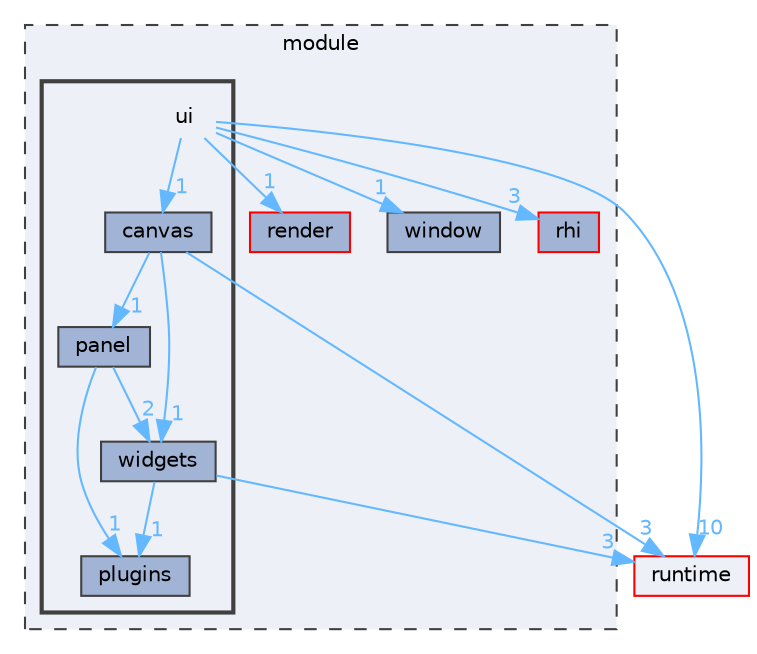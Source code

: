 digraph "module/ui"
{
 // LATEX_PDF_SIZE
  bgcolor="transparent";
  edge [fontname=Helvetica,fontsize=10,labelfontname=Helvetica,labelfontsize=10];
  node [fontname=Helvetica,fontsize=10,shape=box,height=0.2,width=0.4];
  compound=true
  subgraph clusterdir_a7b0466279106ea0b8f86f609f621680 {
    graph [ bgcolor="#edf0f7", pencolor="grey25", label="module", fontname=Helvetica,fontsize=10 style="filled,dashed", URL="dir_a7b0466279106ea0b8f86f609f621680.html",tooltip=""]
  dir_0f6785fc82aaf296bbf7a6c2d8652c96 [label="render", fillcolor="#a2b4d6", color="red", style="filled", URL="dir_0f6785fc82aaf296bbf7a6c2d8652c96.html",tooltip=""];
  dir_508c7e4af4003d3e0bfe3548d9c1d301 [label="window", fillcolor="#a2b4d6", color="grey25", style="filled", URL="dir_508c7e4af4003d3e0bfe3548d9c1d301.html",tooltip=""];
  dir_a82101ed7be5297bfaaa75b2c214095a [label="rhi", fillcolor="#a2b4d6", color="red", style="filled", URL="dir_a82101ed7be5297bfaaa75b2c214095a.html",tooltip=""];
  subgraph clusterdir_ba0bce3c51de02067d89f5231328fc45 {
    graph [ bgcolor="#edf0f7", pencolor="grey25", label="", fontname=Helvetica,fontsize=10 style="filled,bold", URL="dir_ba0bce3c51de02067d89f5231328fc45.html",tooltip=""]
    dir_ba0bce3c51de02067d89f5231328fc45 [shape=plaintext, label="ui"];
  dir_b62f7a3f9f8acb25f8075d172c63f915 [label="canvas", fillcolor="#a2b4d6", color="grey25", style="filled", URL="dir_b62f7a3f9f8acb25f8075d172c63f915.html",tooltip=""];
  dir_c536685952a720ce4db53b69532ef6b6 [label="panel", fillcolor="#a2b4d6", color="grey25", style="filled", URL="dir_c536685952a720ce4db53b69532ef6b6.html",tooltip=""];
  dir_22f79c51ab68c5f3026cedd3cf4cd17a [label="plugins", fillcolor="#a2b4d6", color="grey25", style="filled", URL="dir_22f79c51ab68c5f3026cedd3cf4cd17a.html",tooltip=""];
  dir_3e583209dd0340bcece4e4bd2366cefe [label="widgets", fillcolor="#a2b4d6", color="grey25", style="filled", URL="dir_3e583209dd0340bcece4e4bd2366cefe.html",tooltip=""];
  }
  }
  dir_cb031e414f281a658b23dddb30bb9d2c [label="runtime", fillcolor="#edf0f7", color="red", style="filled", URL="dir_cb031e414f281a658b23dddb30bb9d2c.html",tooltip=""];
  dir_ba0bce3c51de02067d89f5231328fc45->dir_0f6785fc82aaf296bbf7a6c2d8652c96 [headlabel="1", labeldistance=1.5 headhref="dir_000884_000604.html" href="dir_000884_000604.html" color="steelblue1" fontcolor="steelblue1"];
  dir_ba0bce3c51de02067d89f5231328fc45->dir_508c7e4af4003d3e0bfe3548d9c1d301 [headlabel="1", labeldistance=1.5 headhref="dir_000884_000931.html" href="dir_000884_000931.html" color="steelblue1" fontcolor="steelblue1"];
  dir_ba0bce3c51de02067d89f5231328fc45->dir_a82101ed7be5297bfaaa75b2c214095a [headlabel="3", labeldistance=1.5 headhref="dir_000884_000612.html" href="dir_000884_000612.html" color="steelblue1" fontcolor="steelblue1"];
  dir_ba0bce3c51de02067d89f5231328fc45->dir_b62f7a3f9f8acb25f8075d172c63f915 [headlabel="1", labeldistance=1.5 headhref="dir_000884_000102.html" href="dir_000884_000102.html" color="steelblue1" fontcolor="steelblue1"];
  dir_ba0bce3c51de02067d89f5231328fc45->dir_cb031e414f281a658b23dddb30bb9d2c [headlabel="10", labeldistance=1.5 headhref="dir_000884_000628.html" href="dir_000884_000628.html" color="steelblue1" fontcolor="steelblue1"];
  dir_b62f7a3f9f8acb25f8075d172c63f915->dir_3e583209dd0340bcece4e4bd2366cefe [headlabel="1", labeldistance=1.5 headhref="dir_000102_000929.html" href="dir_000102_000929.html" color="steelblue1" fontcolor="steelblue1"];
  dir_b62f7a3f9f8acb25f8075d172c63f915->dir_c536685952a720ce4db53b69532ef6b6 [headlabel="1", labeldistance=1.5 headhref="dir_000102_000534.html" href="dir_000102_000534.html" color="steelblue1" fontcolor="steelblue1"];
  dir_b62f7a3f9f8acb25f8075d172c63f915->dir_cb031e414f281a658b23dddb30bb9d2c [headlabel="3", labeldistance=1.5 headhref="dir_000102_000628.html" href="dir_000102_000628.html" color="steelblue1" fontcolor="steelblue1"];
  dir_c536685952a720ce4db53b69532ef6b6->dir_22f79c51ab68c5f3026cedd3cf4cd17a [headlabel="1", labeldistance=1.5 headhref="dir_000534_000556.html" href="dir_000534_000556.html" color="steelblue1" fontcolor="steelblue1"];
  dir_c536685952a720ce4db53b69532ef6b6->dir_3e583209dd0340bcece4e4bd2366cefe [headlabel="2", labeldistance=1.5 headhref="dir_000534_000929.html" href="dir_000534_000929.html" color="steelblue1" fontcolor="steelblue1"];
  dir_3e583209dd0340bcece4e4bd2366cefe->dir_22f79c51ab68c5f3026cedd3cf4cd17a [headlabel="1", labeldistance=1.5 headhref="dir_000929_000556.html" href="dir_000929_000556.html" color="steelblue1" fontcolor="steelblue1"];
  dir_3e583209dd0340bcece4e4bd2366cefe->dir_cb031e414f281a658b23dddb30bb9d2c [headlabel="3", labeldistance=1.5 headhref="dir_000929_000628.html" href="dir_000929_000628.html" color="steelblue1" fontcolor="steelblue1"];
}
